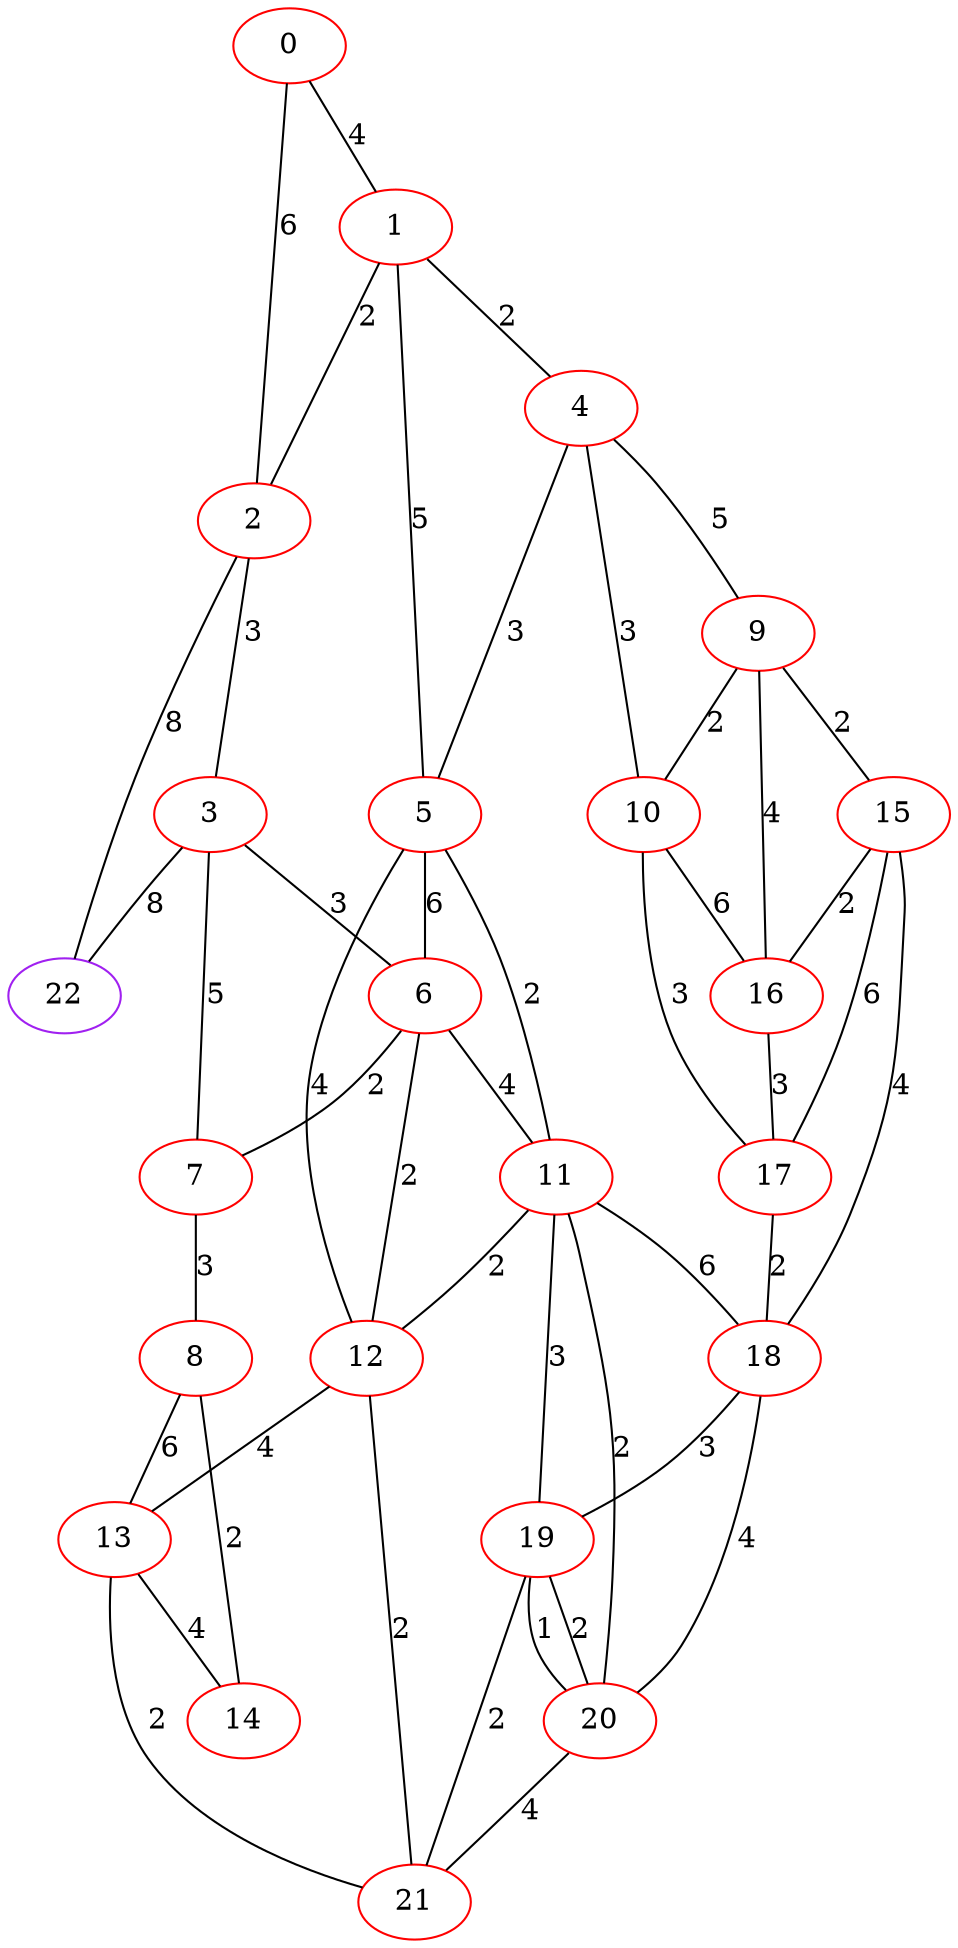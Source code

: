 graph "" {
0 [color=red, weight=1];
1 [color=red, weight=1];
2 [color=red, weight=1];
3 [color=red, weight=1];
4 [color=red, weight=1];
5 [color=red, weight=1];
6 [color=red, weight=1];
7 [color=red, weight=1];
8 [color=red, weight=1];
9 [color=red, weight=1];
10 [color=red, weight=1];
11 [color=red, weight=1];
12 [color=red, weight=1];
13 [color=red, weight=1];
14 [color=red, weight=1];
15 [color=red, weight=1];
16 [color=red, weight=1];
17 [color=red, weight=1];
18 [color=red, weight=1];
19 [color=red, weight=1];
20 [color=red, weight=1];
21 [color=red, weight=1];
22 [color=purple, weight=4];
0 -- 1  [key=0, label=4];
0 -- 2  [key=0, label=6];
1 -- 2  [key=0, label=2];
1 -- 4  [key=0, label=2];
1 -- 5  [key=0, label=5];
2 -- 3  [key=0, label=3];
2 -- 22  [key=0, label=8];
3 -- 22  [key=0, label=8];
3 -- 6  [key=0, label=3];
3 -- 7  [key=0, label=5];
4 -- 10  [key=0, label=3];
4 -- 5  [key=0, label=3];
4 -- 9  [key=0, label=5];
5 -- 11  [key=0, label=2];
5 -- 12  [key=0, label=4];
5 -- 6  [key=0, label=6];
6 -- 11  [key=0, label=4];
6 -- 12  [key=0, label=2];
6 -- 7  [key=0, label=2];
7 -- 8  [key=0, label=3];
8 -- 13  [key=0, label=6];
8 -- 14  [key=0, label=2];
9 -- 16  [key=0, label=4];
9 -- 10  [key=0, label=2];
9 -- 15  [key=0, label=2];
10 -- 16  [key=0, label=6];
10 -- 17  [key=0, label=3];
11 -- 12  [key=0, label=2];
11 -- 18  [key=0, label=6];
11 -- 19  [key=0, label=3];
11 -- 20  [key=0, label=2];
12 -- 21  [key=0, label=2];
12 -- 13  [key=0, label=4];
13 -- 21  [key=0, label=2];
13 -- 14  [key=0, label=4];
15 -- 16  [key=0, label=2];
15 -- 18  [key=0, label=4];
15 -- 17  [key=0, label=6];
16 -- 17  [key=0, label=3];
17 -- 18  [key=0, label=2];
18 -- 19  [key=0, label=3];
18 -- 20  [key=0, label=4];
19 -- 20  [key=0, label=2];
19 -- 20  [key=1, label=1];
19 -- 21  [key=0, label=2];
20 -- 21  [key=0, label=4];
}
